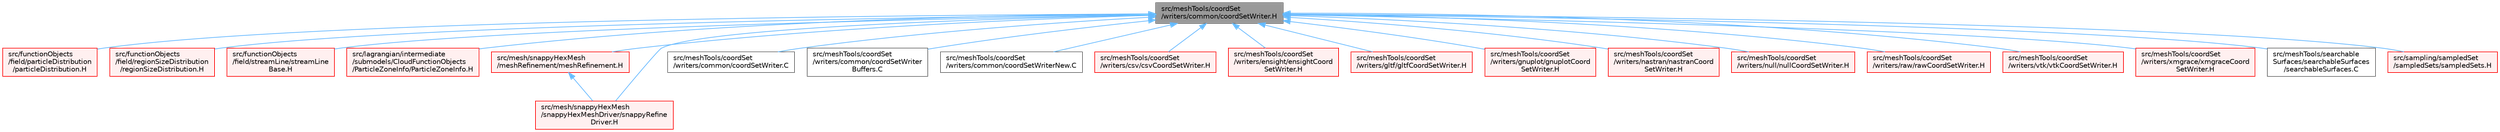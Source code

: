 digraph "src/meshTools/coordSet/writers/common/coordSetWriter.H"
{
 // LATEX_PDF_SIZE
  bgcolor="transparent";
  edge [fontname=Helvetica,fontsize=10,labelfontname=Helvetica,labelfontsize=10];
  node [fontname=Helvetica,fontsize=10,shape=box,height=0.2,width=0.4];
  Node1 [id="Node000001",label="src/meshTools/coordSet\l/writers/common/coordSetWriter.H",height=0.2,width=0.4,color="gray40", fillcolor="grey60", style="filled", fontcolor="black",tooltip=" "];
  Node1 -> Node2 [id="edge1_Node000001_Node000002",dir="back",color="steelblue1",style="solid",tooltip=" "];
  Node2 [id="Node000002",label="src/functionObjects\l/field/particleDistribution\l/particleDistribution.H",height=0.2,width=0.4,color="red", fillcolor="#FFF0F0", style="filled",URL="$particleDistribution_8H.html",tooltip=" "];
  Node1 -> Node4 [id="edge2_Node000001_Node000004",dir="back",color="steelblue1",style="solid",tooltip=" "];
  Node4 [id="Node000004",label="src/functionObjects\l/field/regionSizeDistribution\l/regionSizeDistribution.H",height=0.2,width=0.4,color="red", fillcolor="#FFF0F0", style="filled",URL="$regionSizeDistribution_8H.html",tooltip=" "];
  Node1 -> Node6 [id="edge3_Node000001_Node000006",dir="back",color="steelblue1",style="solid",tooltip=" "];
  Node6 [id="Node000006",label="src/functionObjects\l/field/streamLine/streamLine\lBase.H",height=0.2,width=0.4,color="red", fillcolor="#FFF0F0", style="filled",URL="$streamLineBase_8H.html",tooltip=" "];
  Node1 -> Node12 [id="edge4_Node000001_Node000012",dir="back",color="steelblue1",style="solid",tooltip=" "];
  Node12 [id="Node000012",label="src/lagrangian/intermediate\l/submodels/CloudFunctionObjects\l/ParticleZoneInfo/ParticleZoneInfo.H",height=0.2,width=0.4,color="red", fillcolor="#FFF0F0", style="filled",URL="$ParticleZoneInfo_8H.html",tooltip=" "];
  Node1 -> Node25 [id="edge5_Node000001_Node000025",dir="back",color="steelblue1",style="solid",tooltip=" "];
  Node25 [id="Node000025",label="src/mesh/snappyHexMesh\l/meshRefinement/meshRefinement.H",height=0.2,width=0.4,color="red", fillcolor="#FFF0F0", style="filled",URL="$meshRefinement_8H.html",tooltip=" "];
  Node25 -> Node50 [id="edge6_Node000025_Node000050",dir="back",color="steelblue1",style="solid",tooltip=" "];
  Node50 [id="Node000050",label="src/mesh/snappyHexMesh\l/snappyHexMeshDriver/snappyRefine\lDriver.H",height=0.2,width=0.4,color="red", fillcolor="#FFF0F0", style="filled",URL="$snappyRefineDriver_8H.html",tooltip=" "];
  Node1 -> Node50 [id="edge7_Node000001_Node000050",dir="back",color="steelblue1",style="solid",tooltip=" "];
  Node1 -> Node56 [id="edge8_Node000001_Node000056",dir="back",color="steelblue1",style="solid",tooltip=" "];
  Node56 [id="Node000056",label="src/meshTools/coordSet\l/writers/common/coordSetWriter.C",height=0.2,width=0.4,color="grey40", fillcolor="white", style="filled",URL="$coordSetWriter_8C.html",tooltip=" "];
  Node1 -> Node57 [id="edge9_Node000001_Node000057",dir="back",color="steelblue1",style="solid",tooltip=" "];
  Node57 [id="Node000057",label="src/meshTools/coordSet\l/writers/common/coordSetWriter\lBuffers.C",height=0.2,width=0.4,color="grey40", fillcolor="white", style="filled",URL="$coordSetWriterBuffers_8C.html",tooltip=" "];
  Node1 -> Node58 [id="edge10_Node000001_Node000058",dir="back",color="steelblue1",style="solid",tooltip=" "];
  Node58 [id="Node000058",label="src/meshTools/coordSet\l/writers/common/coordSetWriterNew.C",height=0.2,width=0.4,color="grey40", fillcolor="white", style="filled",URL="$coordSetWriterNew_8C.html",tooltip=" "];
  Node1 -> Node59 [id="edge11_Node000001_Node000059",dir="back",color="steelblue1",style="solid",tooltip=" "];
  Node59 [id="Node000059",label="src/meshTools/coordSet\l/writers/csv/csvCoordSetWriter.H",height=0.2,width=0.4,color="red", fillcolor="#FFF0F0", style="filled",URL="$csvCoordSetWriter_8H.html",tooltip=" "];
  Node1 -> Node61 [id="edge12_Node000001_Node000061",dir="back",color="steelblue1",style="solid",tooltip=" "];
  Node61 [id="Node000061",label="src/meshTools/coordSet\l/writers/ensight/ensightCoord\lSetWriter.H",height=0.2,width=0.4,color="red", fillcolor="#FFF0F0", style="filled",URL="$ensightCoordSetWriter_8H.html",tooltip=" "];
  Node1 -> Node63 [id="edge13_Node000001_Node000063",dir="back",color="steelblue1",style="solid",tooltip=" "];
  Node63 [id="Node000063",label="src/meshTools/coordSet\l/writers/gltf/gltfCoordSetWriter.H",height=0.2,width=0.4,color="red", fillcolor="#FFF0F0", style="filled",URL="$gltfCoordSetWriter_8H.html",tooltip=" "];
  Node1 -> Node65 [id="edge14_Node000001_Node000065",dir="back",color="steelblue1",style="solid",tooltip=" "];
  Node65 [id="Node000065",label="src/meshTools/coordSet\l/writers/gnuplot/gnuplotCoord\lSetWriter.H",height=0.2,width=0.4,color="red", fillcolor="#FFF0F0", style="filled",URL="$gnuplotCoordSetWriter_8H.html",tooltip=" "];
  Node1 -> Node67 [id="edge15_Node000001_Node000067",dir="back",color="steelblue1",style="solid",tooltip=" "];
  Node67 [id="Node000067",label="src/meshTools/coordSet\l/writers/nastran/nastranCoord\lSetWriter.H",height=0.2,width=0.4,color="red", fillcolor="#FFF0F0", style="filled",URL="$nastranCoordSetWriter_8H.html",tooltip=" "];
  Node1 -> Node69 [id="edge16_Node000001_Node000069",dir="back",color="steelblue1",style="solid",tooltip=" "];
  Node69 [id="Node000069",label="src/meshTools/coordSet\l/writers/null/nullCoordSetWriter.H",height=0.2,width=0.4,color="red", fillcolor="#FFF0F0", style="filled",URL="$nullCoordSetWriter_8H.html",tooltip=" "];
  Node1 -> Node71 [id="edge17_Node000001_Node000071",dir="back",color="steelblue1",style="solid",tooltip=" "];
  Node71 [id="Node000071",label="src/meshTools/coordSet\l/writers/raw/rawCoordSetWriter.H",height=0.2,width=0.4,color="red", fillcolor="#FFF0F0", style="filled",URL="$rawCoordSetWriter_8H.html",tooltip=" "];
  Node1 -> Node73 [id="edge18_Node000001_Node000073",dir="back",color="steelblue1",style="solid",tooltip=" "];
  Node73 [id="Node000073",label="src/meshTools/coordSet\l/writers/vtk/vtkCoordSetWriter.H",height=0.2,width=0.4,color="red", fillcolor="#FFF0F0", style="filled",URL="$vtkCoordSetWriter_8H.html",tooltip=" "];
  Node1 -> Node75 [id="edge19_Node000001_Node000075",dir="back",color="steelblue1",style="solid",tooltip=" "];
  Node75 [id="Node000075",label="src/meshTools/coordSet\l/writers/xmgrace/xmgraceCoord\lSetWriter.H",height=0.2,width=0.4,color="red", fillcolor="#FFF0F0", style="filled",URL="$xmgraceCoordSetWriter_8H.html",tooltip=" "];
  Node1 -> Node77 [id="edge20_Node000001_Node000077",dir="back",color="steelblue1",style="solid",tooltip=" "];
  Node77 [id="Node000077",label="src/meshTools/searchable\lSurfaces/searchableSurfaces\l/searchableSurfaces.C",height=0.2,width=0.4,color="grey40", fillcolor="white", style="filled",URL="$searchableSurfaces_8C.html",tooltip=" "];
  Node1 -> Node78 [id="edge21_Node000001_Node000078",dir="back",color="steelblue1",style="solid",tooltip=" "];
  Node78 [id="Node000078",label="src/sampling/sampledSet\l/sampledSets/sampledSets.H",height=0.2,width=0.4,color="red", fillcolor="#FFF0F0", style="filled",URL="$sampledSets_8H.html",tooltip=" "];
}
